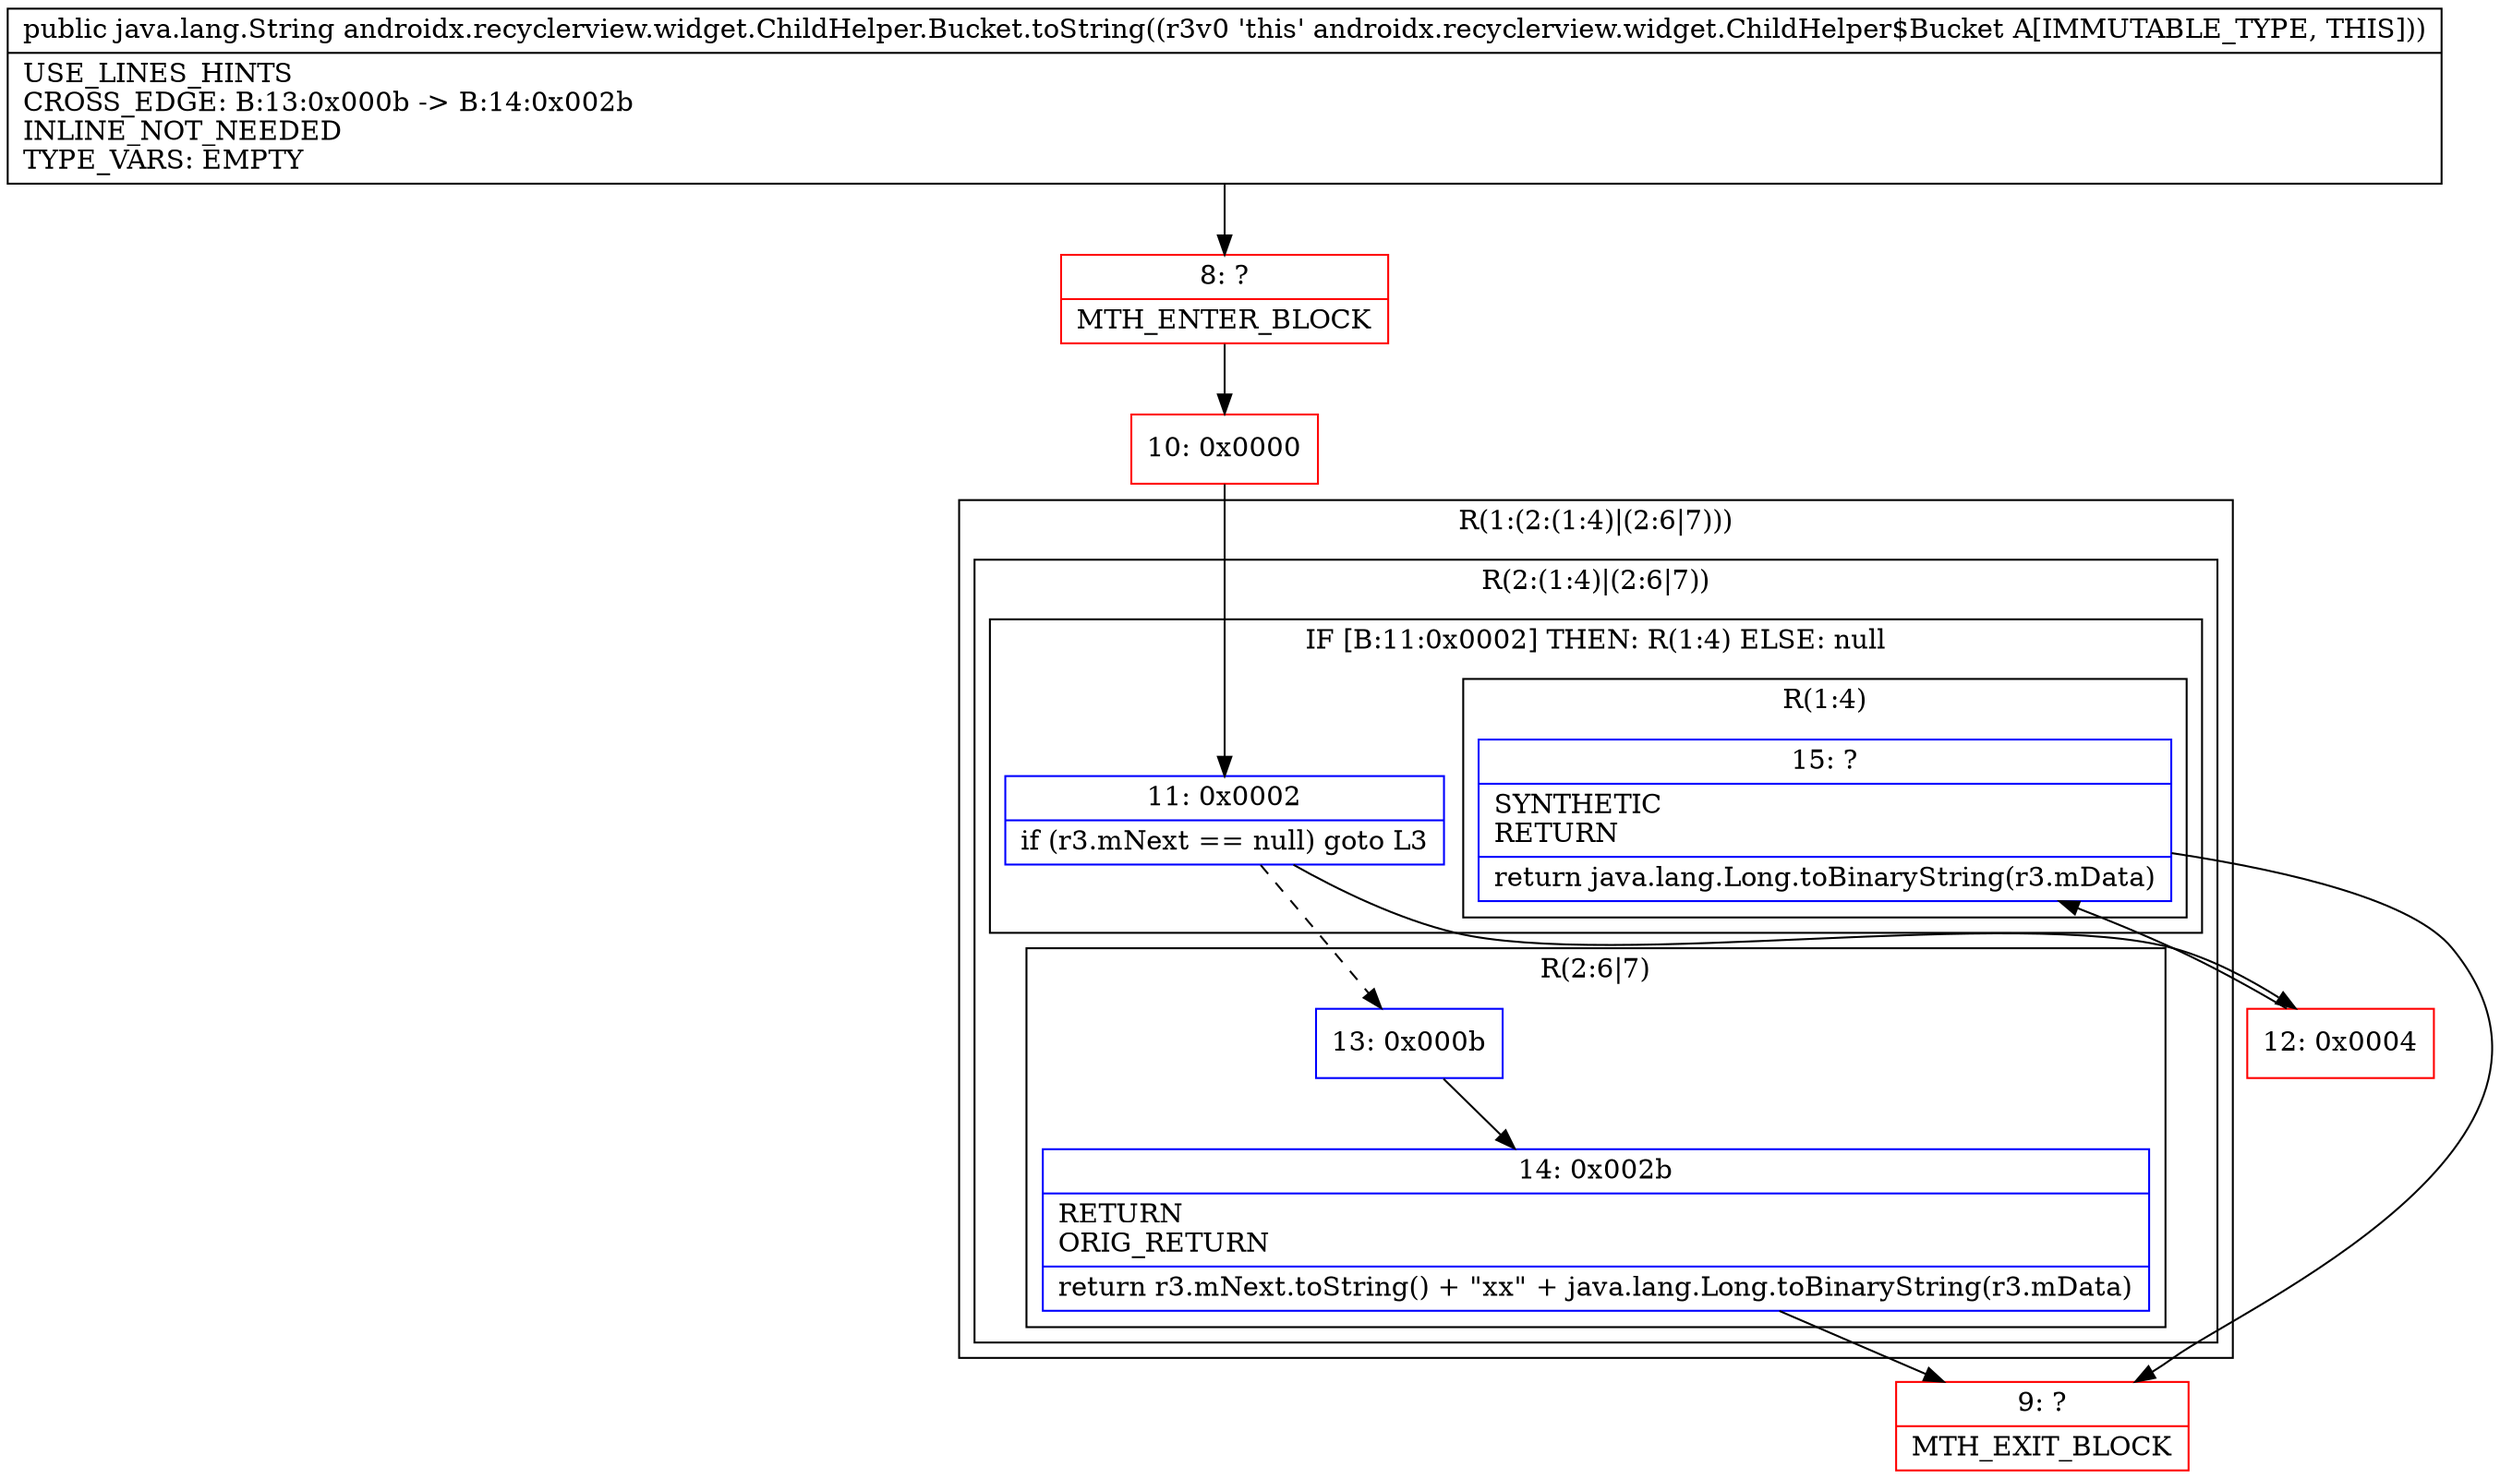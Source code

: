 digraph "CFG forandroidx.recyclerview.widget.ChildHelper.Bucket.toString()Ljava\/lang\/String;" {
subgraph cluster_Region_1893547697 {
label = "R(1:(2:(1:4)|(2:6|7)))";
node [shape=record,color=blue];
subgraph cluster_Region_1442408797 {
label = "R(2:(1:4)|(2:6|7))";
node [shape=record,color=blue];
subgraph cluster_IfRegion_2010828200 {
label = "IF [B:11:0x0002] THEN: R(1:4) ELSE: null";
node [shape=record,color=blue];
Node_11 [shape=record,label="{11\:\ 0x0002|if (r3.mNext == null) goto L3\l}"];
subgraph cluster_Region_1479071418 {
label = "R(1:4)";
node [shape=record,color=blue];
Node_15 [shape=record,label="{15\:\ ?|SYNTHETIC\lRETURN\l|return java.lang.Long.toBinaryString(r3.mData)\l}"];
}
}
subgraph cluster_Region_1092174776 {
label = "R(2:6|7)";
node [shape=record,color=blue];
Node_13 [shape=record,label="{13\:\ 0x000b}"];
Node_14 [shape=record,label="{14\:\ 0x002b|RETURN\lORIG_RETURN\l|return r3.mNext.toString() + \"xx\" + java.lang.Long.toBinaryString(r3.mData)\l}"];
}
}
}
Node_8 [shape=record,color=red,label="{8\:\ ?|MTH_ENTER_BLOCK\l}"];
Node_10 [shape=record,color=red,label="{10\:\ 0x0000}"];
Node_12 [shape=record,color=red,label="{12\:\ 0x0004}"];
Node_9 [shape=record,color=red,label="{9\:\ ?|MTH_EXIT_BLOCK\l}"];
MethodNode[shape=record,label="{public java.lang.String androidx.recyclerview.widget.ChildHelper.Bucket.toString((r3v0 'this' androidx.recyclerview.widget.ChildHelper$Bucket A[IMMUTABLE_TYPE, THIS]))  | USE_LINES_HINTS\lCROSS_EDGE: B:13:0x000b \-\> B:14:0x002b\lINLINE_NOT_NEEDED\lTYPE_VARS: EMPTY\l}"];
MethodNode -> Node_8;Node_11 -> Node_12;
Node_11 -> Node_13[style=dashed];
Node_15 -> Node_9;
Node_13 -> Node_14;
Node_14 -> Node_9;
Node_8 -> Node_10;
Node_10 -> Node_11;
Node_12 -> Node_15;
}

